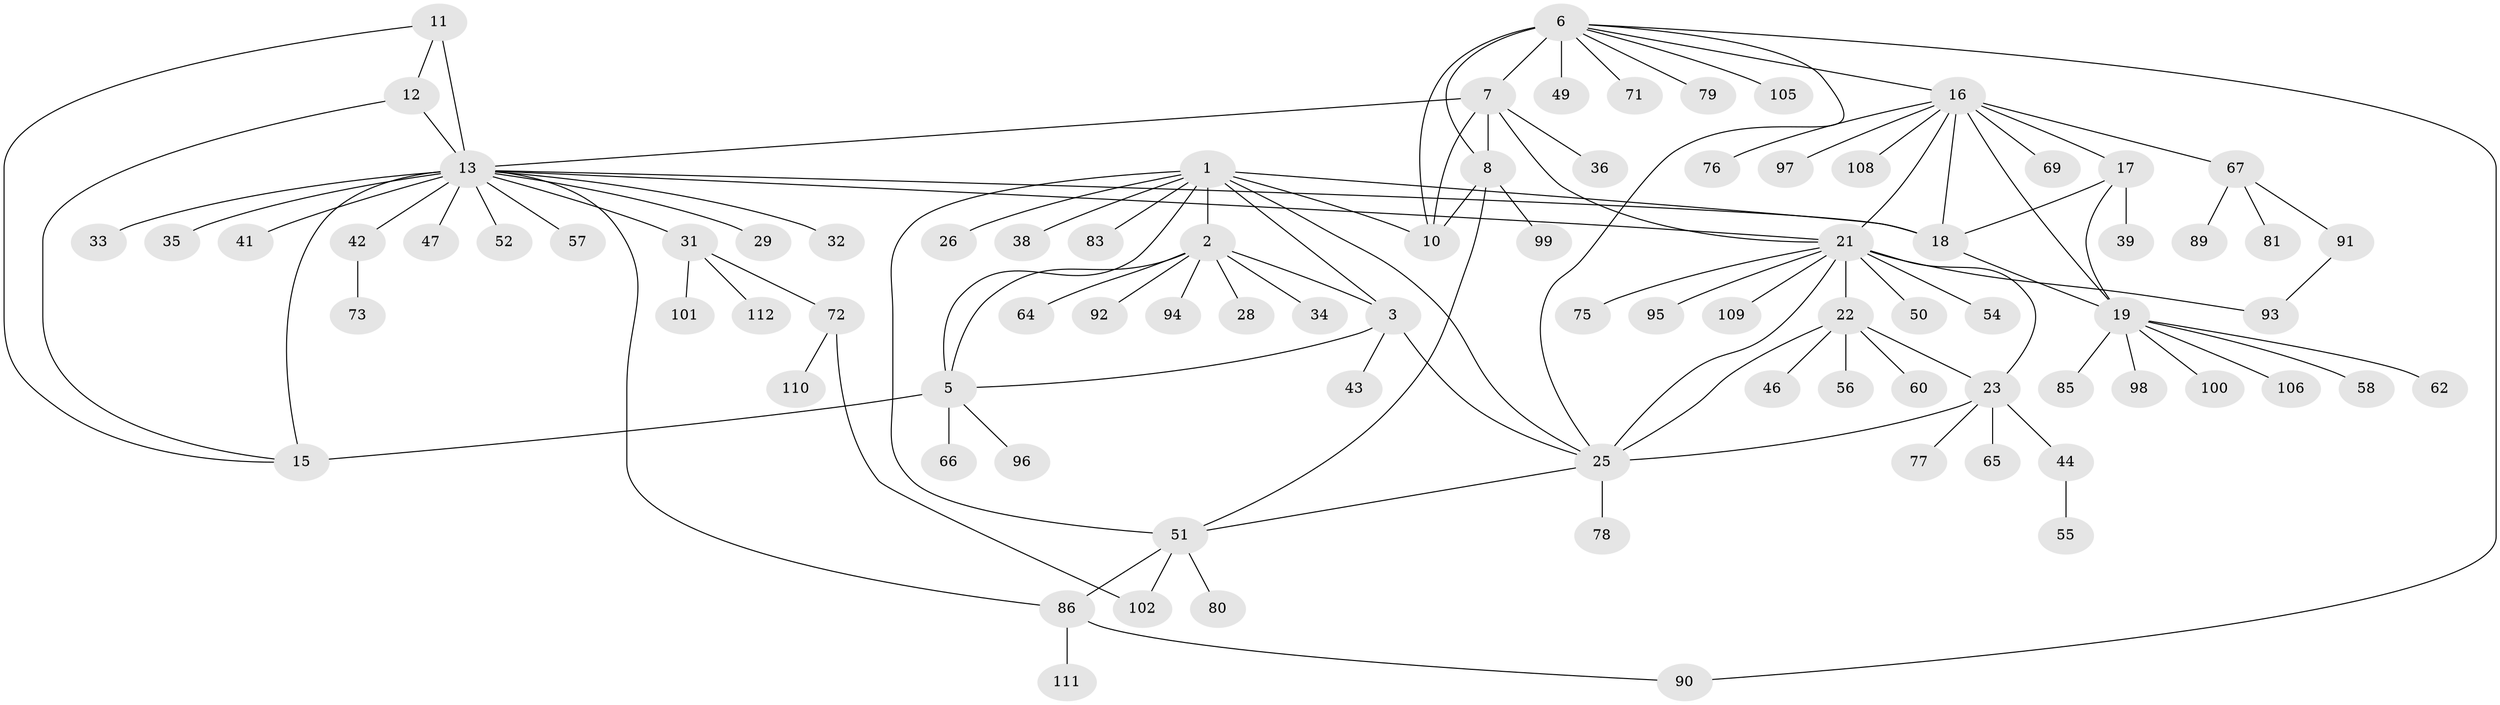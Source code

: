 // Generated by graph-tools (version 1.1) at 2025/24/03/03/25 07:24:14]
// undirected, 87 vertices, 115 edges
graph export_dot {
graph [start="1"]
  node [color=gray90,style=filled];
  1 [super="+4"];
  2 [super="+40"];
  3 [super="+37"];
  5 [super="+88"];
  6 [super="+9"];
  7 [super="+27"];
  8 [super="+82"];
  10 [super="+74"];
  11;
  12;
  13 [super="+14"];
  15;
  16 [super="+20"];
  17;
  18 [super="+103"];
  19 [super="+53"];
  21 [super="+24"];
  22 [super="+30"];
  23 [super="+68"];
  25 [super="+61"];
  26;
  28;
  29;
  31 [super="+48"];
  32;
  33;
  34;
  35 [super="+45"];
  36 [super="+104"];
  38;
  39;
  41;
  42;
  43;
  44;
  46;
  47;
  49 [super="+59"];
  50;
  51 [super="+63"];
  52;
  54;
  55;
  56;
  57;
  58;
  60;
  62;
  64;
  65;
  66;
  67 [super="+70"];
  69;
  71;
  72 [super="+84"];
  73;
  75;
  76 [super="+87"];
  77;
  78;
  79;
  80;
  81;
  83;
  85;
  86 [super="+107"];
  89;
  90;
  91;
  92;
  93;
  94;
  95;
  96;
  97;
  98;
  99;
  100;
  101;
  102;
  105;
  106;
  108;
  109;
  110;
  111;
  112;
  1 -- 2 [weight=2];
  1 -- 3 [weight=2];
  1 -- 5 [weight=2];
  1 -- 25;
  1 -- 38;
  1 -- 10;
  1 -- 18;
  1 -- 83;
  1 -- 26;
  1 -- 51;
  2 -- 3;
  2 -- 5;
  2 -- 28;
  2 -- 34;
  2 -- 64;
  2 -- 92;
  2 -- 94;
  3 -- 5;
  3 -- 25;
  3 -- 43;
  5 -- 15;
  5 -- 66;
  5 -- 96;
  6 -- 7 [weight=2];
  6 -- 8 [weight=2];
  6 -- 10 [weight=2];
  6 -- 25;
  6 -- 79;
  6 -- 90;
  6 -- 71;
  6 -- 105;
  6 -- 16;
  6 -- 49;
  7 -- 8;
  7 -- 10;
  7 -- 13;
  7 -- 36;
  7 -- 21;
  8 -- 10;
  8 -- 51;
  8 -- 99;
  11 -- 12;
  11 -- 13 [weight=2];
  11 -- 15;
  12 -- 13 [weight=2];
  12 -- 15;
  13 -- 15 [weight=2];
  13 -- 31;
  13 -- 32;
  13 -- 33;
  13 -- 35;
  13 -- 42;
  13 -- 57;
  13 -- 86;
  13 -- 41;
  13 -- 47;
  13 -- 18;
  13 -- 52;
  13 -- 29;
  13 -- 21;
  16 -- 17 [weight=2];
  16 -- 18 [weight=2];
  16 -- 19 [weight=2];
  16 -- 67;
  16 -- 69;
  16 -- 108;
  16 -- 97;
  16 -- 76;
  16 -- 21;
  17 -- 18;
  17 -- 19;
  17 -- 39;
  18 -- 19;
  19 -- 62;
  19 -- 98;
  19 -- 100;
  19 -- 106;
  19 -- 58;
  19 -- 85;
  21 -- 22 [weight=2];
  21 -- 23 [weight=2];
  21 -- 25 [weight=2];
  21 -- 50;
  21 -- 54;
  21 -- 75;
  21 -- 95;
  21 -- 109;
  21 -- 93;
  22 -- 23;
  22 -- 25;
  22 -- 46;
  22 -- 56;
  22 -- 60;
  23 -- 25;
  23 -- 44;
  23 -- 65;
  23 -- 77;
  25 -- 51;
  25 -- 78;
  31 -- 72;
  31 -- 101;
  31 -- 112;
  42 -- 73;
  44 -- 55;
  51 -- 80;
  51 -- 102;
  51 -- 86;
  67 -- 81;
  67 -- 89;
  67 -- 91;
  72 -- 102;
  72 -- 110;
  86 -- 90;
  86 -- 111;
  91 -- 93;
}
